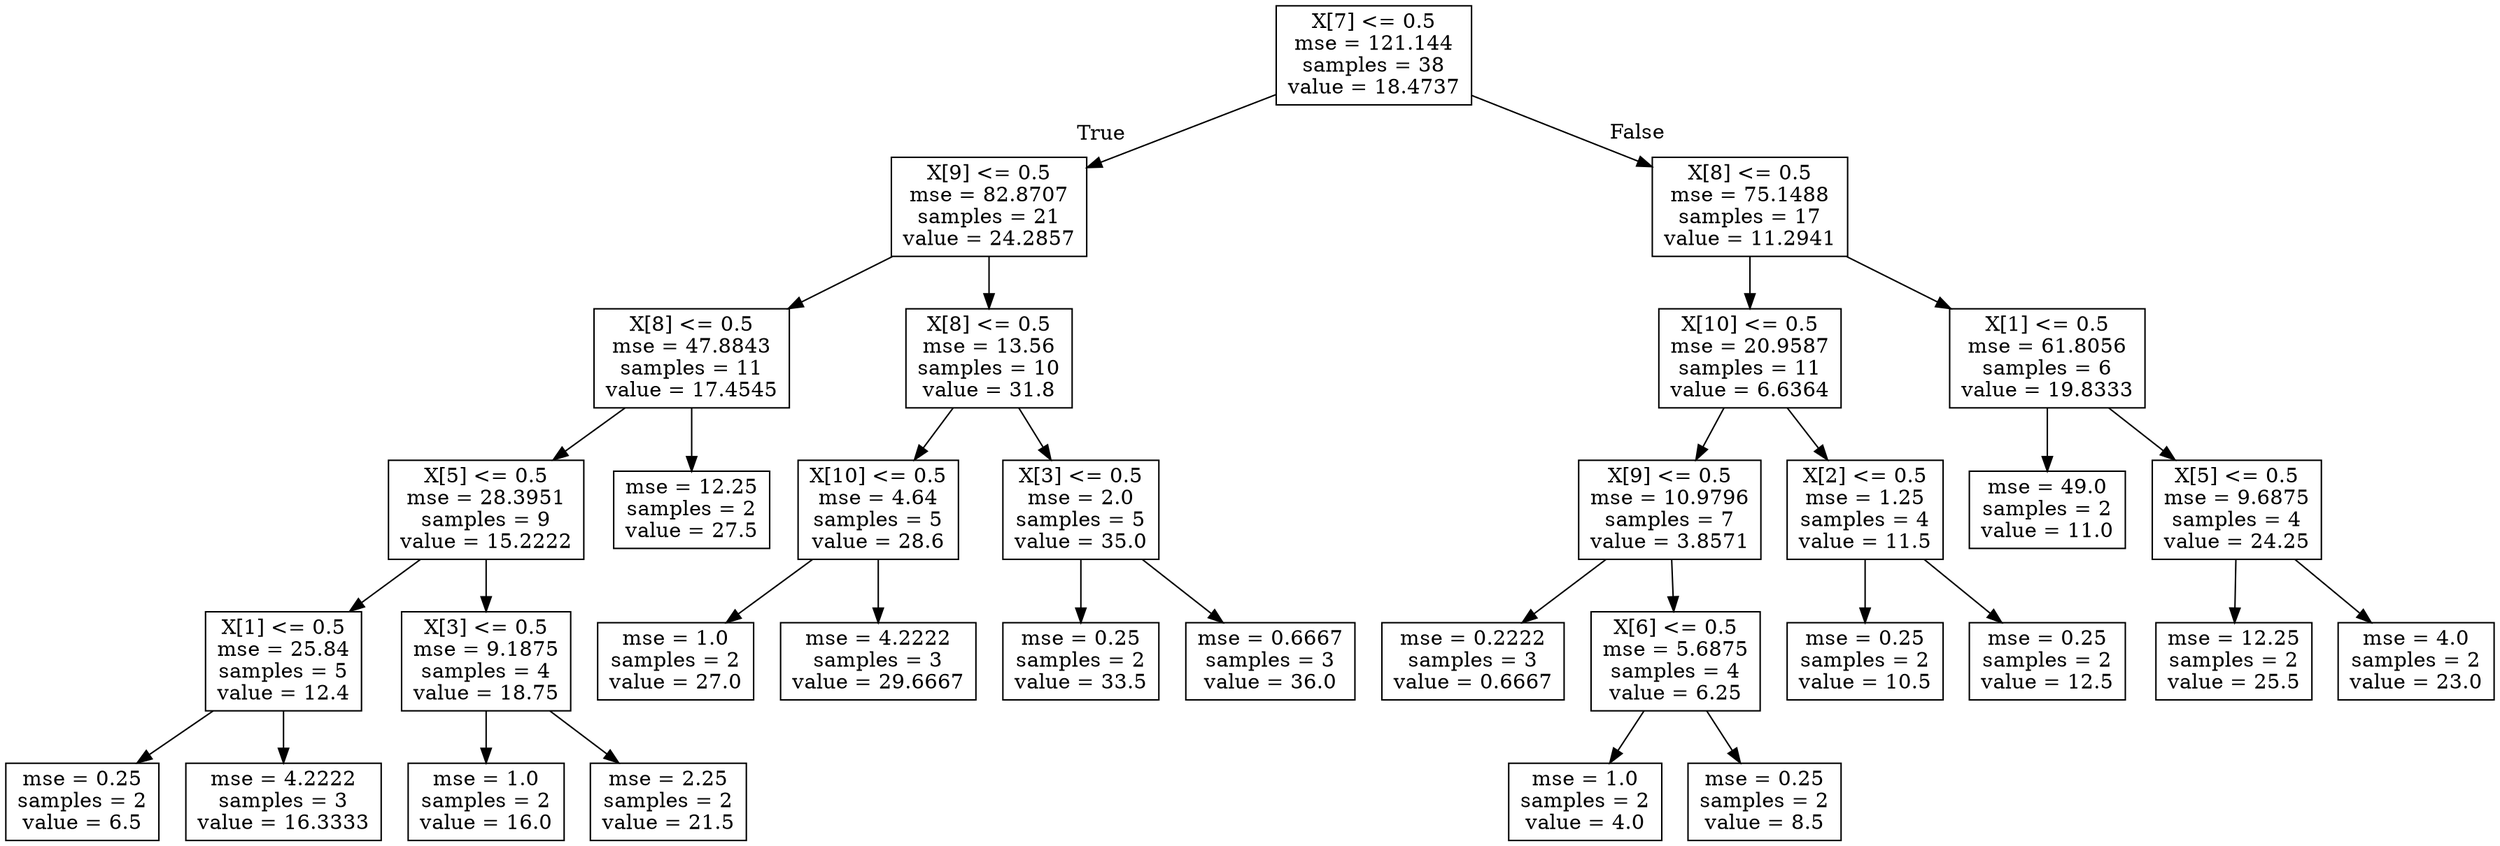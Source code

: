 digraph Tree {
node [shape=box] ;
0 [label="X[7] <= 0.5\nmse = 121.144\nsamples = 38\nvalue = 18.4737"] ;
1 [label="X[9] <= 0.5\nmse = 82.8707\nsamples = 21\nvalue = 24.2857"] ;
0 -> 1 [labeldistance=2.5, labelangle=45, headlabel="True"] ;
2 [label="X[8] <= 0.5\nmse = 47.8843\nsamples = 11\nvalue = 17.4545"] ;
1 -> 2 ;
3 [label="X[5] <= 0.5\nmse = 28.3951\nsamples = 9\nvalue = 15.2222"] ;
2 -> 3 ;
4 [label="X[1] <= 0.5\nmse = 25.84\nsamples = 5\nvalue = 12.4"] ;
3 -> 4 ;
5 [label="mse = 0.25\nsamples = 2\nvalue = 6.5"] ;
4 -> 5 ;
6 [label="mse = 4.2222\nsamples = 3\nvalue = 16.3333"] ;
4 -> 6 ;
7 [label="X[3] <= 0.5\nmse = 9.1875\nsamples = 4\nvalue = 18.75"] ;
3 -> 7 ;
8 [label="mse = 1.0\nsamples = 2\nvalue = 16.0"] ;
7 -> 8 ;
9 [label="mse = 2.25\nsamples = 2\nvalue = 21.5"] ;
7 -> 9 ;
10 [label="mse = 12.25\nsamples = 2\nvalue = 27.5"] ;
2 -> 10 ;
11 [label="X[8] <= 0.5\nmse = 13.56\nsamples = 10\nvalue = 31.8"] ;
1 -> 11 ;
12 [label="X[10] <= 0.5\nmse = 4.64\nsamples = 5\nvalue = 28.6"] ;
11 -> 12 ;
13 [label="mse = 1.0\nsamples = 2\nvalue = 27.0"] ;
12 -> 13 ;
14 [label="mse = 4.2222\nsamples = 3\nvalue = 29.6667"] ;
12 -> 14 ;
15 [label="X[3] <= 0.5\nmse = 2.0\nsamples = 5\nvalue = 35.0"] ;
11 -> 15 ;
16 [label="mse = 0.25\nsamples = 2\nvalue = 33.5"] ;
15 -> 16 ;
17 [label="mse = 0.6667\nsamples = 3\nvalue = 36.0"] ;
15 -> 17 ;
18 [label="X[8] <= 0.5\nmse = 75.1488\nsamples = 17\nvalue = 11.2941"] ;
0 -> 18 [labeldistance=2.5, labelangle=-45, headlabel="False"] ;
19 [label="X[10] <= 0.5\nmse = 20.9587\nsamples = 11\nvalue = 6.6364"] ;
18 -> 19 ;
20 [label="X[9] <= 0.5\nmse = 10.9796\nsamples = 7\nvalue = 3.8571"] ;
19 -> 20 ;
21 [label="mse = 0.2222\nsamples = 3\nvalue = 0.6667"] ;
20 -> 21 ;
22 [label="X[6] <= 0.5\nmse = 5.6875\nsamples = 4\nvalue = 6.25"] ;
20 -> 22 ;
23 [label="mse = 1.0\nsamples = 2\nvalue = 4.0"] ;
22 -> 23 ;
24 [label="mse = 0.25\nsamples = 2\nvalue = 8.5"] ;
22 -> 24 ;
25 [label="X[2] <= 0.5\nmse = 1.25\nsamples = 4\nvalue = 11.5"] ;
19 -> 25 ;
26 [label="mse = 0.25\nsamples = 2\nvalue = 10.5"] ;
25 -> 26 ;
27 [label="mse = 0.25\nsamples = 2\nvalue = 12.5"] ;
25 -> 27 ;
28 [label="X[1] <= 0.5\nmse = 61.8056\nsamples = 6\nvalue = 19.8333"] ;
18 -> 28 ;
29 [label="mse = 49.0\nsamples = 2\nvalue = 11.0"] ;
28 -> 29 ;
30 [label="X[5] <= 0.5\nmse = 9.6875\nsamples = 4\nvalue = 24.25"] ;
28 -> 30 ;
31 [label="mse = 12.25\nsamples = 2\nvalue = 25.5"] ;
30 -> 31 ;
32 [label="mse = 4.0\nsamples = 2\nvalue = 23.0"] ;
30 -> 32 ;
}